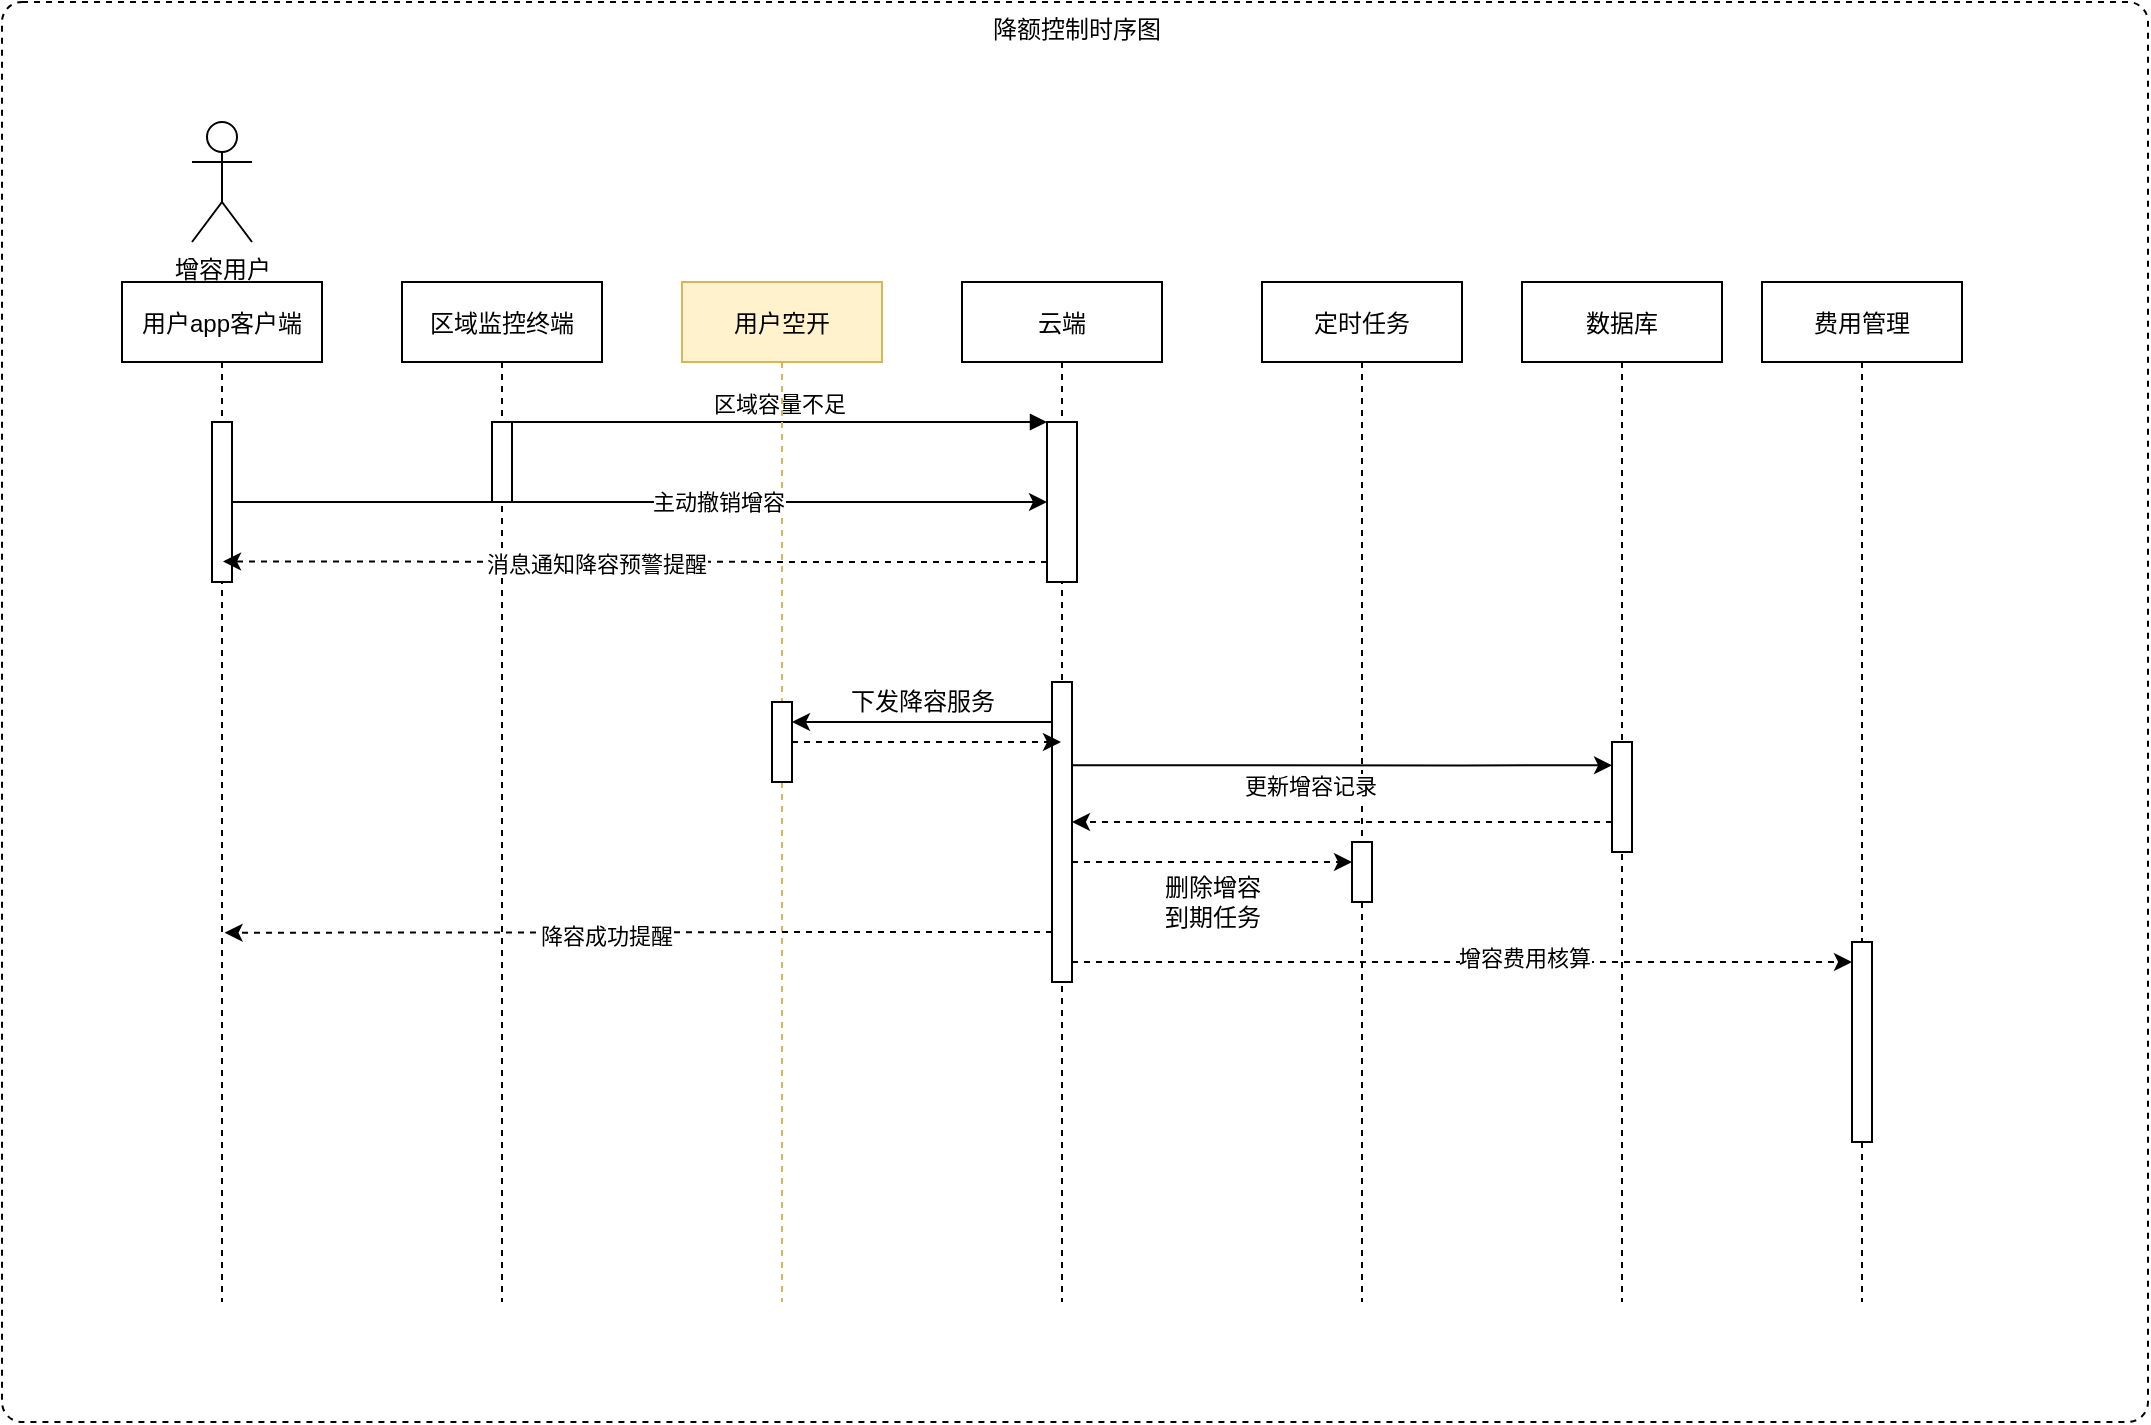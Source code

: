 <mxfile version="20.0.4" type="github">
  <diagram id="kgpKYQtTHZ0yAKxKKP6v" name="Page-1">
    <mxGraphModel dx="2545" dy="962" grid="1" gridSize="10" guides="1" tooltips="1" connect="1" arrows="1" fold="1" page="1" pageScale="1" pageWidth="827" pageHeight="1169" math="0" shadow="0">
      <root>
        <mxCell id="0" />
        <mxCell id="1" parent="0" />
        <mxCell id="KJvHifY8ZIT3eiA5wply-36" value="降额控制时序图" style="html=1;align=center;verticalAlign=top;rounded=1;absoluteArcSize=1;arcSize=20;dashed=1;" parent="1" vertex="1">
          <mxGeometry x="-473" y="70" width="1073" height="710" as="geometry" />
        </mxCell>
        <mxCell id="3nuBFxr9cyL0pnOWT2aG-1" value="区域监控终端" style="shape=umlLifeline;perimeter=lifelinePerimeter;container=1;collapsible=0;recursiveResize=0;rounded=0;shadow=0;strokeWidth=1;" parent="1" vertex="1">
          <mxGeometry x="-273" y="210" width="100" height="510" as="geometry" />
        </mxCell>
        <mxCell id="KJvHifY8ZIT3eiA5wply-2" value="" style="html=1;points=[];perimeter=orthogonalPerimeter;" parent="3nuBFxr9cyL0pnOWT2aG-1" vertex="1">
          <mxGeometry x="45" y="70" width="10" height="40" as="geometry" />
        </mxCell>
        <mxCell id="3nuBFxr9cyL0pnOWT2aG-5" value="云端" style="shape=umlLifeline;perimeter=lifelinePerimeter;container=1;collapsible=0;recursiveResize=0;rounded=0;shadow=0;strokeWidth=1;" parent="1" vertex="1">
          <mxGeometry x="7" y="210" width="100" height="510" as="geometry" />
        </mxCell>
        <mxCell id="3nuBFxr9cyL0pnOWT2aG-6" value="" style="points=[];perimeter=orthogonalPerimeter;rounded=0;shadow=0;strokeWidth=1;" parent="3nuBFxr9cyL0pnOWT2aG-5" vertex="1">
          <mxGeometry x="42.5" y="70" width="15" height="80" as="geometry" />
        </mxCell>
        <mxCell id="KJvHifY8ZIT3eiA5wply-10" value="" style="html=1;points=[];perimeter=orthogonalPerimeter;" parent="3nuBFxr9cyL0pnOWT2aG-5" vertex="1">
          <mxGeometry x="45" y="200" width="10" height="150" as="geometry" />
        </mxCell>
        <mxCell id="3nuBFxr9cyL0pnOWT2aG-8" value="区域容量不足" style="verticalAlign=bottom;endArrow=block;entryX=0;entryY=0;shadow=0;strokeWidth=1;" parent="1" source="KJvHifY8ZIT3eiA5wply-2" target="3nuBFxr9cyL0pnOWT2aG-6" edge="1">
          <mxGeometry relative="1" as="geometry">
            <mxPoint x="-213" y="295" as="sourcePoint" />
          </mxGeometry>
        </mxCell>
        <mxCell id="EHGIB5DlItt2mFza3zOf-1" value="用户空开" style="shape=umlLifeline;perimeter=lifelinePerimeter;container=1;collapsible=0;recursiveResize=0;rounded=0;shadow=0;strokeWidth=1;fillColor=#fff2cc;strokeColor=#d6b656;" parent="1" vertex="1">
          <mxGeometry x="-133" y="210" width="100" height="510" as="geometry" />
        </mxCell>
        <mxCell id="KJvHifY8ZIT3eiA5wply-14" value="" style="html=1;points=[];perimeter=orthogonalPerimeter;" parent="EHGIB5DlItt2mFza3zOf-1" vertex="1">
          <mxGeometry x="45" y="210" width="10" height="40" as="geometry" />
        </mxCell>
        <mxCell id="EHGIB5DlItt2mFza3zOf-4" value="定时任务" style="shape=umlLifeline;perimeter=lifelinePerimeter;container=1;collapsible=0;recursiveResize=0;rounded=0;shadow=0;strokeWidth=1;" parent="1" vertex="1">
          <mxGeometry x="157" y="210" width="100" height="510" as="geometry" />
        </mxCell>
        <mxCell id="KJvHifY8ZIT3eiA5wply-21" style="edgeStyle=orthogonalEdgeStyle;rounded=0;orthogonalLoop=1;jettySize=auto;html=1;" parent="EHGIB5DlItt2mFza3zOf-4" edge="1">
          <mxGeometry relative="1" as="geometry">
            <mxPoint x="-95" y="241.66" as="sourcePoint" />
            <mxPoint x="175" y="241.66" as="targetPoint" />
            <Array as="points">
              <mxPoint x="100" y="241.66" />
              <mxPoint x="100" y="241.66" />
            </Array>
          </mxGeometry>
        </mxCell>
        <mxCell id="KJvHifY8ZIT3eiA5wply-22" value="更新增容记录" style="edgeLabel;html=1;align=center;verticalAlign=middle;resizable=0;points=[];" parent="KJvHifY8ZIT3eiA5wply-21" vertex="1" connectable="0">
          <mxGeometry x="-0.124" y="2" relative="1" as="geometry">
            <mxPoint y="12" as="offset" />
          </mxGeometry>
        </mxCell>
        <mxCell id="KJvHifY8ZIT3eiA5wply-24" value="" style="html=1;points=[];perimeter=orthogonalPerimeter;" parent="EHGIB5DlItt2mFza3zOf-4" vertex="1">
          <mxGeometry x="45" y="280" width="10" height="30" as="geometry" />
        </mxCell>
        <mxCell id="EHGIB5DlItt2mFza3zOf-24" value="数据库" style="shape=umlLifeline;perimeter=lifelinePerimeter;container=1;collapsible=0;recursiveResize=0;rounded=0;shadow=0;strokeWidth=1;" parent="1" vertex="1">
          <mxGeometry x="287" y="210" width="100" height="510" as="geometry" />
        </mxCell>
        <mxCell id="KJvHifY8ZIT3eiA5wply-20" value="" style="html=1;points=[];perimeter=orthogonalPerimeter;" parent="EHGIB5DlItt2mFza3zOf-24" vertex="1">
          <mxGeometry x="45" y="230" width="10" height="55" as="geometry" />
        </mxCell>
        <mxCell id="KJvHifY8ZIT3eiA5wply-1" value="用户app客户端" style="shape=umlLifeline;perimeter=lifelinePerimeter;container=1;collapsible=0;recursiveResize=0;rounded=0;shadow=0;strokeWidth=1;" parent="1" vertex="1">
          <mxGeometry x="-413" y="210" width="100" height="510" as="geometry" />
        </mxCell>
        <mxCell id="KJvHifY8ZIT3eiA5wply-37" value="" style="html=1;points=[];perimeter=orthogonalPerimeter;" parent="KJvHifY8ZIT3eiA5wply-1" vertex="1">
          <mxGeometry x="45" y="70" width="10" height="80" as="geometry" />
        </mxCell>
        <mxCell id="KJvHifY8ZIT3eiA5wply-3" value="费用管理" style="shape=umlLifeline;perimeter=lifelinePerimeter;container=1;collapsible=0;recursiveResize=0;rounded=0;shadow=0;strokeWidth=1;" parent="1" vertex="1">
          <mxGeometry x="407" y="210" width="100" height="510" as="geometry" />
        </mxCell>
        <mxCell id="KJvHifY8ZIT3eiA5wply-27" value="" style="html=1;points=[];perimeter=orthogonalPerimeter;" parent="KJvHifY8ZIT3eiA5wply-3" vertex="1">
          <mxGeometry x="45" y="330" width="10" height="100" as="geometry" />
        </mxCell>
        <mxCell id="KJvHifY8ZIT3eiA5wply-5" style="edgeStyle=orthogonalEdgeStyle;rounded=0;orthogonalLoop=1;jettySize=auto;html=1;dashed=1;entryX=0.505;entryY=0.274;entryDx=0;entryDy=0;entryPerimeter=0;" parent="1" source="3nuBFxr9cyL0pnOWT2aG-6" target="KJvHifY8ZIT3eiA5wply-1" edge="1">
          <mxGeometry relative="1" as="geometry">
            <mxPoint x="-358" y="350.0" as="targetPoint" />
            <Array as="points">
              <mxPoint x="-10" y="350" />
              <mxPoint x="-10" y="350" />
            </Array>
          </mxGeometry>
        </mxCell>
        <mxCell id="KJvHifY8ZIT3eiA5wply-9" value="消息通知降容预警提醒" style="edgeLabel;html=1;align=center;verticalAlign=middle;resizable=0;points=[];" parent="KJvHifY8ZIT3eiA5wply-5" vertex="1" connectable="0">
          <mxGeometry x="0.096" y="1" relative="1" as="geometry">
            <mxPoint as="offset" />
          </mxGeometry>
        </mxCell>
        <mxCell id="KJvHifY8ZIT3eiA5wply-6" value="增容用户" style="shape=umlActor;verticalLabelPosition=bottom;verticalAlign=top;html=1;" parent="1" vertex="1">
          <mxGeometry x="-378" y="130" width="30" height="60" as="geometry" />
        </mxCell>
        <mxCell id="KJvHifY8ZIT3eiA5wply-15" style="edgeStyle=orthogonalEdgeStyle;rounded=0;orthogonalLoop=1;jettySize=auto;html=1;" parent="1" source="KJvHifY8ZIT3eiA5wply-10" target="KJvHifY8ZIT3eiA5wply-14" edge="1">
          <mxGeometry relative="1" as="geometry">
            <Array as="points">
              <mxPoint x="7" y="430" />
              <mxPoint x="7" y="430" />
            </Array>
          </mxGeometry>
        </mxCell>
        <mxCell id="KJvHifY8ZIT3eiA5wply-16" value="下发降容服务" style="text;html=1;align=center;verticalAlign=middle;resizable=0;points=[];autosize=1;strokeColor=none;fillColor=none;" parent="1" vertex="1">
          <mxGeometry x="-63" y="405" width="100" height="30" as="geometry" />
        </mxCell>
        <mxCell id="KJvHifY8ZIT3eiA5wply-18" value="" style="edgeStyle=orthogonalEdgeStyle;rounded=0;orthogonalLoop=1;jettySize=auto;html=1;dashed=1;" parent="1" source="KJvHifY8ZIT3eiA5wply-14" target="3nuBFxr9cyL0pnOWT2aG-5" edge="1">
          <mxGeometry relative="1" as="geometry">
            <mxPoint x="-53" y="440" as="targetPoint" />
            <Array as="points">
              <mxPoint x="7" y="450" />
              <mxPoint x="7" y="450" />
            </Array>
          </mxGeometry>
        </mxCell>
        <mxCell id="KJvHifY8ZIT3eiA5wply-23" style="edgeStyle=orthogonalEdgeStyle;rounded=0;orthogonalLoop=1;jettySize=auto;html=1;dashed=1;" parent="1" source="KJvHifY8ZIT3eiA5wply-20" target="KJvHifY8ZIT3eiA5wply-10" edge="1">
          <mxGeometry relative="1" as="geometry">
            <Array as="points">
              <mxPoint x="267" y="480" />
              <mxPoint x="267" y="480" />
            </Array>
          </mxGeometry>
        </mxCell>
        <mxCell id="KJvHifY8ZIT3eiA5wply-25" style="edgeStyle=orthogonalEdgeStyle;rounded=0;orthogonalLoop=1;jettySize=auto;html=1;dashed=1;" parent="1" source="KJvHifY8ZIT3eiA5wply-10" target="KJvHifY8ZIT3eiA5wply-24" edge="1">
          <mxGeometry relative="1" as="geometry">
            <Array as="points">
              <mxPoint x="177" y="500" />
              <mxPoint x="177" y="500" />
            </Array>
          </mxGeometry>
        </mxCell>
        <mxCell id="KJvHifY8ZIT3eiA5wply-26" value="删除增容&lt;br&gt;到期任务" style="text;html=1;align=center;verticalAlign=middle;resizable=0;points=[];autosize=1;strokeColor=none;fillColor=none;" parent="1" vertex="1">
          <mxGeometry x="97" y="500" width="70" height="40" as="geometry" />
        </mxCell>
        <mxCell id="KJvHifY8ZIT3eiA5wply-29" style="edgeStyle=orthogonalEdgeStyle;rounded=0;orthogonalLoop=1;jettySize=auto;html=1;dashed=1;" parent="1" source="KJvHifY8ZIT3eiA5wply-10" target="KJvHifY8ZIT3eiA5wply-27" edge="1">
          <mxGeometry relative="1" as="geometry">
            <Array as="points">
              <mxPoint x="387" y="550" />
              <mxPoint x="387" y="550" />
            </Array>
          </mxGeometry>
        </mxCell>
        <mxCell id="KJvHifY8ZIT3eiA5wply-30" value="增容费用核算" style="edgeLabel;html=1;align=center;verticalAlign=middle;resizable=0;points=[];" parent="KJvHifY8ZIT3eiA5wply-29" vertex="1" connectable="0">
          <mxGeometry x="0.182" y="2" relative="1" as="geometry">
            <mxPoint x="-5" as="offset" />
          </mxGeometry>
        </mxCell>
        <mxCell id="KJvHifY8ZIT3eiA5wply-34" style="edgeStyle=orthogonalEdgeStyle;rounded=0;orthogonalLoop=1;jettySize=auto;html=1;entryX=0.513;entryY=0.638;entryDx=0;entryDy=0;entryPerimeter=0;dashed=1;" parent="1" source="KJvHifY8ZIT3eiA5wply-10" target="KJvHifY8ZIT3eiA5wply-1" edge="1">
          <mxGeometry relative="1" as="geometry">
            <Array as="points">
              <mxPoint x="-40" y="535" />
              <mxPoint x="-40" y="535" />
            </Array>
          </mxGeometry>
        </mxCell>
        <mxCell id="KJvHifY8ZIT3eiA5wply-35" value="降容成功提醒" style="edgeLabel;html=1;align=center;verticalAlign=middle;resizable=0;points=[];" parent="KJvHifY8ZIT3eiA5wply-34" vertex="1" connectable="0">
          <mxGeometry x="0.081" y="2" relative="1" as="geometry">
            <mxPoint as="offset" />
          </mxGeometry>
        </mxCell>
        <mxCell id="KJvHifY8ZIT3eiA5wply-39" style="edgeStyle=orthogonalEdgeStyle;rounded=0;orthogonalLoop=1;jettySize=auto;html=1;" parent="1" source="KJvHifY8ZIT3eiA5wply-37" target="3nuBFxr9cyL0pnOWT2aG-6" edge="1">
          <mxGeometry relative="1" as="geometry" />
        </mxCell>
        <mxCell id="KJvHifY8ZIT3eiA5wply-40" value="主动撤销增容" style="edgeLabel;html=1;align=center;verticalAlign=middle;resizable=0;points=[];" parent="KJvHifY8ZIT3eiA5wply-39" vertex="1" connectable="0">
          <mxGeometry x="0.189" relative="1" as="geometry">
            <mxPoint as="offset" />
          </mxGeometry>
        </mxCell>
      </root>
    </mxGraphModel>
  </diagram>
</mxfile>
